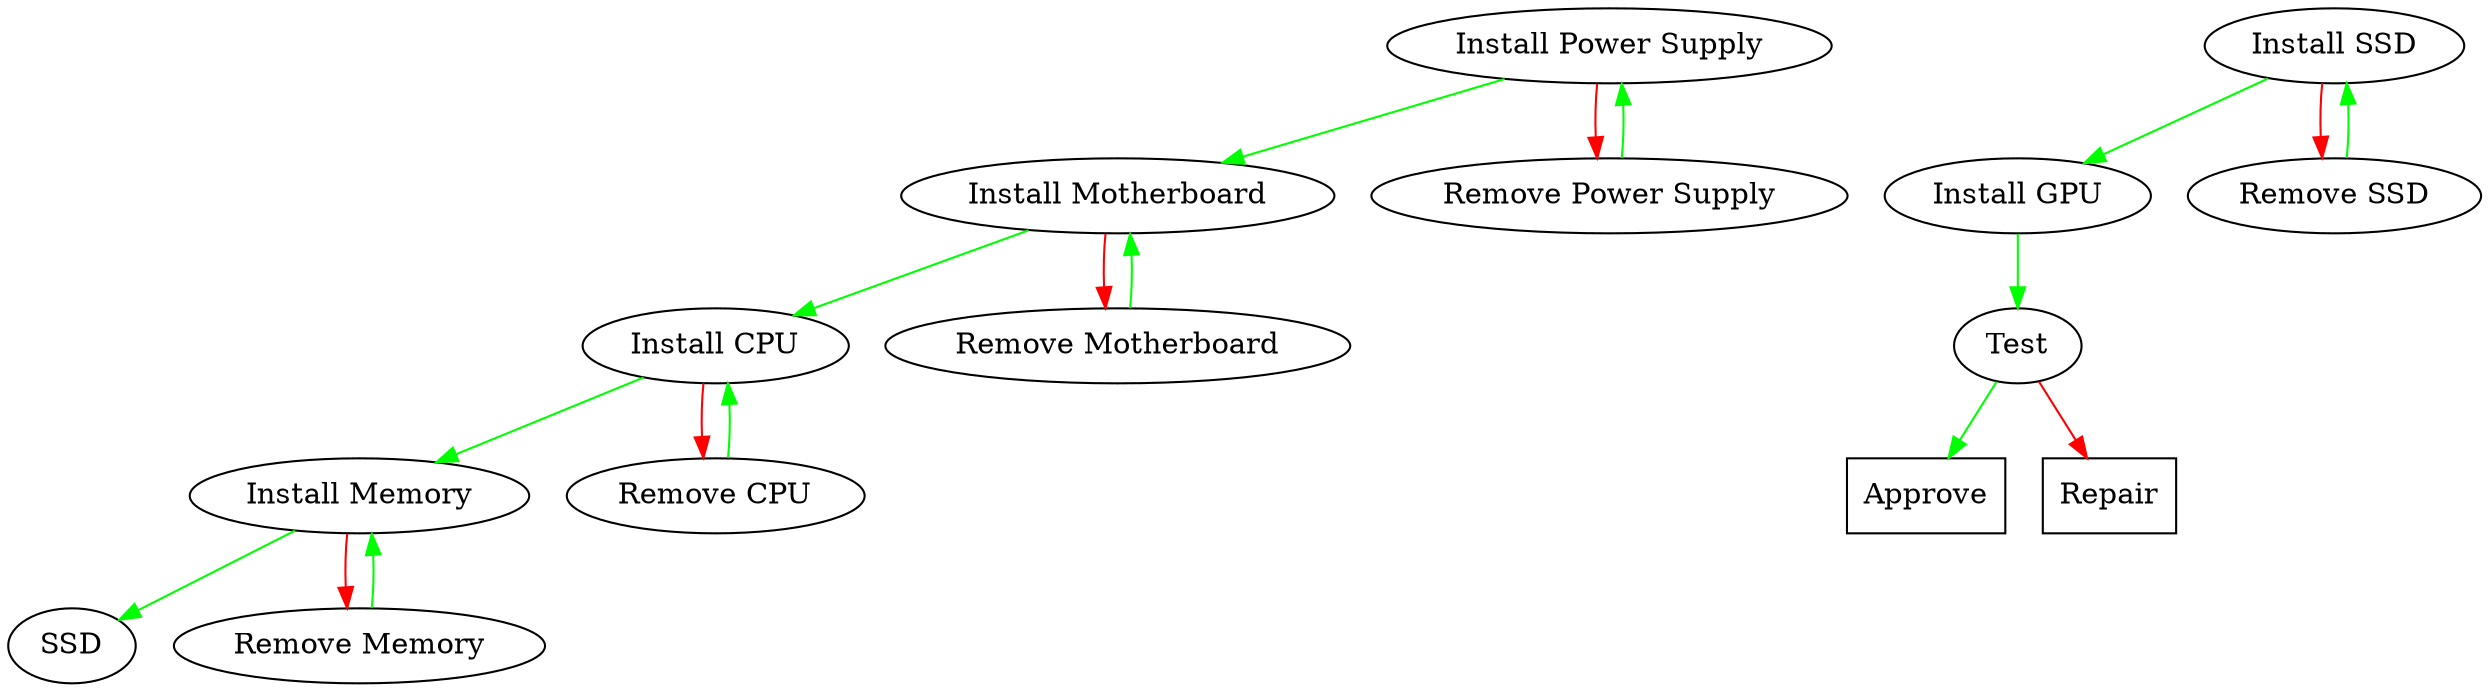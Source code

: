 digraph task {
"Install Power Supply"->"Install Motherboard" [color=green];
"Install Power Supply"->"Remove Power Supply" [color=red];
"Remove Power Supply"->"Install Power Supply" [color=green];
"Install Motherboard"->"Install CPU" [color=green];
"Install Motherboard"->"Remove Motherboard" [color=red];
"Remove Motherboard"->"Install Motherboard" [color=green];
"Install CPU"->"Install Memory" [color=green];
"Install CPU"->"Remove CPU" [color=red];
"Remove CPU"->"Install CPU" [color=green];
"Install Memory"->"SSD" [color=green];
"Install Memory"->"Remove Memory" [color=red];
"Remove Memory"->"Install Memory" [color=green];
"Install SSD"->"Install GPU" [color=green];
"Install SSD"->"Remove SSD" [color=red];
"Remove SSD"->"Install SSD" [color=green];
"Install GPU"->"Test" [color=green];
"Test"->"Approve" [color=green];
"Test"->"Repair" [color=red];
"Approve" [shape=box];
"Repair" [shape=box];
}